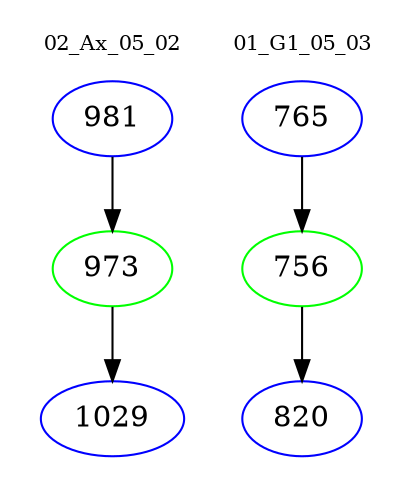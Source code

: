 digraph{
subgraph cluster_0 {
color = white
label = "02_Ax_05_02";
fontsize=10;
T0_981 [label="981", color="blue"]
T0_981 -> T0_973 [color="black"]
T0_973 [label="973", color="green"]
T0_973 -> T0_1029 [color="black"]
T0_1029 [label="1029", color="blue"]
}
subgraph cluster_1 {
color = white
label = "01_G1_05_03";
fontsize=10;
T1_765 [label="765", color="blue"]
T1_765 -> T1_756 [color="black"]
T1_756 [label="756", color="green"]
T1_756 -> T1_820 [color="black"]
T1_820 [label="820", color="blue"]
}
}
